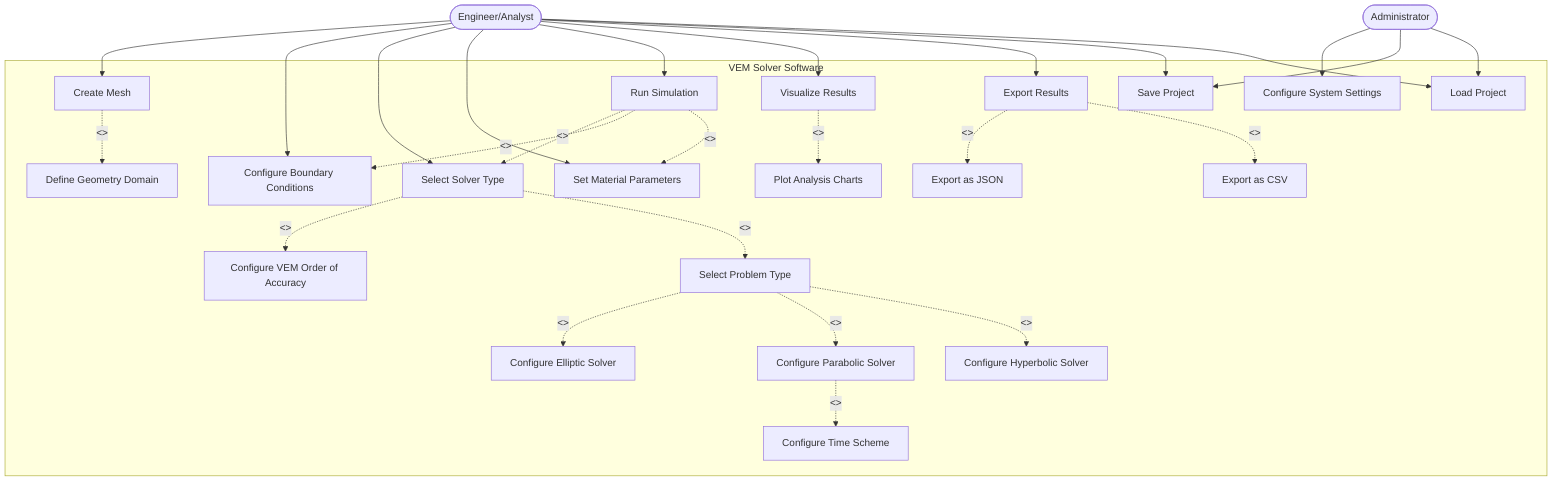 flowchart TD
    %% Actors
    User(["Engineer/Analyst"])
    Admin(["Administrator"])
    
    %% System boundary
    subgraph "VEM Solver Software"
        %% Main use cases
        UC1["Create Mesh"]
        UC2["Define Geometry Domain"]
        UC3["Configure Boundary Conditions"]
        UC4["Select Solver Type"]
        UC5["Set Material Parameters"]
        UC6["Configure VEM Order of Accuracy"]
        UC7["Run Simulation"]
        UC8["Visualize Results"]
        UC8_1["Plot Analysis Charts"]
        UC9["Export Results"]
        UC9_1["Export as JSON"]
        UC9_2["Export as CSV"]
        UC10["Save Project"]
        UC11["Load Project"]
        UC12["Configure Time Scheme"]
        UC13["Select Problem Type"]

        AdminUC2["Configure System Settings"]
        
        %% Specialized solver configuration
        UC_Elliptic["Configure Elliptic Solver"]
        UC_Parabolic["Configure Parabolic Solver"]
        UC_Hyperbolic["Configure Hyperbolic Solver"]
        
        %% Include and extend relationships
        UC1 -.-> |<<include>>| UC2
        UC4 -.-> |<<include>>| UC6
        UC4 -.-> |<<include>>| UC13
        UC13 -.-> |<<extend>>| UC_Elliptic
        UC13 -.-> |<<extend>>| UC_Parabolic
        UC13 -.-> |<<extend>>| UC_Hyperbolic
        UC_Parabolic -.-> |<<include>>| UC12
        UC7 -.-> |<<include>>| UC4
        UC7 -.-> |<<include>>| UC3
        UC7 -.-> |<<include>>| UC5
    end
    
    %% Actor relationships
    User --> UC1
    User --> UC3
    User --> UC4
    User --> UC5
    User --> UC7
    User --> UC8
    UC8 -.-> |<<include>>| UC8_1
    User --> UC9
    UC9 -.-> |<<extend>>| UC9_1
    UC9 -.-> |<<extend>>| UC9_2
    User --> UC10
    User --> UC11

    Admin --> AdminUC2
    Admin --> UC10
    Admin --> UC11